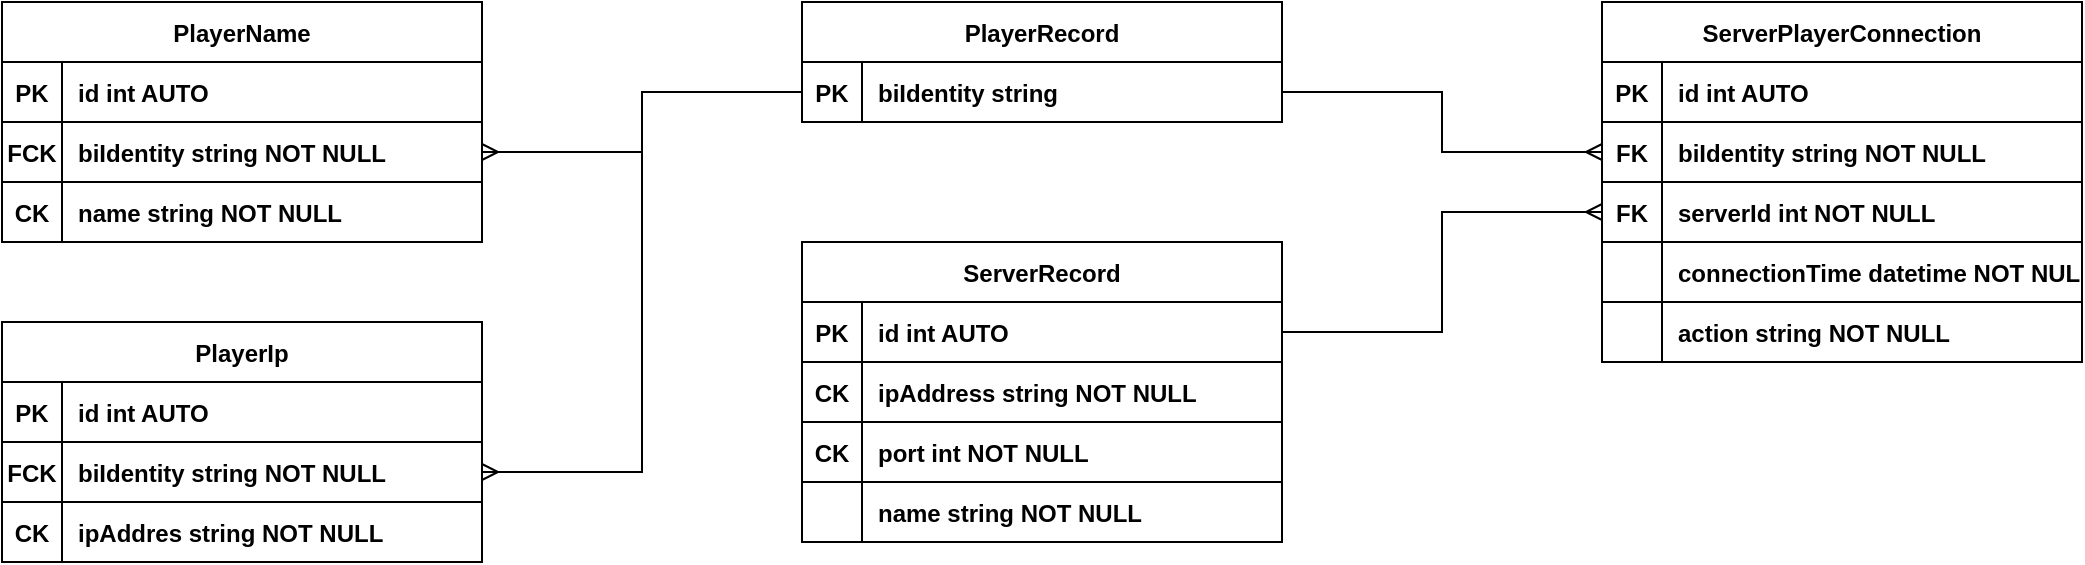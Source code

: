 <mxfile>
    <diagram id="R2lEEEUBdFMjLlhIrx00" name="Page-1">
        <mxGraphModel dx="2176" dy="389" grid="1" gridSize="10" guides="1" tooltips="1" connect="1" arrows="1" fold="1" page="1" pageScale="1" pageWidth="850" pageHeight="1100" math="0" shadow="0" extFonts="Permanent Marker^https://fonts.googleapis.com/css?family=Permanent+Marker">
            <root>
                <mxCell id="0"/>
                <mxCell id="1" parent="0"/>
                <mxCell id="C-vyLk0tnHw3VtMMgP7b-23" value="PlayerRecord" style="shape=table;startSize=30;container=1;collapsible=1;childLayout=tableLayout;fixedRows=1;rowLines=0;fontStyle=1;align=center;resizeLast=1;" parent="1" vertex="1">
                    <mxGeometry x="-80" y="120" width="240" height="60" as="geometry"/>
                </mxCell>
                <mxCell id="C-vyLk0tnHw3VtMMgP7b-24" value="" style="shape=partialRectangle;collapsible=0;dropTarget=0;pointerEvents=0;fillColor=none;points=[[0,0.5],[1,0.5]];portConstraint=eastwest;top=0;left=0;right=0;bottom=1;" parent="C-vyLk0tnHw3VtMMgP7b-23" vertex="1">
                    <mxGeometry y="30" width="240" height="30" as="geometry"/>
                </mxCell>
                <mxCell id="C-vyLk0tnHw3VtMMgP7b-25" value="PK" style="shape=partialRectangle;overflow=hidden;connectable=0;fillColor=none;top=0;left=0;bottom=0;right=0;fontStyle=1;" parent="C-vyLk0tnHw3VtMMgP7b-24" vertex="1">
                    <mxGeometry width="30" height="30" as="geometry">
                        <mxRectangle width="30" height="30" as="alternateBounds"/>
                    </mxGeometry>
                </mxCell>
                <mxCell id="C-vyLk0tnHw3VtMMgP7b-26" value="biIdentity string" style="shape=partialRectangle;overflow=hidden;connectable=0;fillColor=none;top=0;left=0;bottom=0;right=0;align=left;spacingLeft=6;fontStyle=1;" parent="C-vyLk0tnHw3VtMMgP7b-24" vertex="1">
                    <mxGeometry x="30" width="210" height="30" as="geometry">
                        <mxRectangle width="210" height="30" as="alternateBounds"/>
                    </mxGeometry>
                </mxCell>
                <mxCell id="uqsr3a3jMwS-k6f3QOYK-5" value="PlayerName" style="shape=table;startSize=30;container=1;collapsible=1;childLayout=tableLayout;fixedRows=1;rowLines=0;fontStyle=1;align=center;resizeLast=1;" parent="1" vertex="1">
                    <mxGeometry x="-480" y="120" width="240" height="120" as="geometry">
                        <mxRectangle x="-240" y="120" width="110" height="30" as="alternateBounds"/>
                    </mxGeometry>
                </mxCell>
                <mxCell id="uqsr3a3jMwS-k6f3QOYK-6" value="" style="shape=partialRectangle;collapsible=0;dropTarget=0;pointerEvents=0;fillColor=none;points=[[0,0.5],[1,0.5]];portConstraint=eastwest;top=0;left=0;right=0;bottom=1;" parent="uqsr3a3jMwS-k6f3QOYK-5" vertex="1">
                    <mxGeometry y="30" width="240" height="30" as="geometry"/>
                </mxCell>
                <mxCell id="uqsr3a3jMwS-k6f3QOYK-7" value="PK" style="shape=partialRectangle;overflow=hidden;connectable=0;fillColor=none;top=0;left=0;bottom=0;right=0;fontStyle=1;" parent="uqsr3a3jMwS-k6f3QOYK-6" vertex="1">
                    <mxGeometry width="30" height="30" as="geometry">
                        <mxRectangle width="30" height="30" as="alternateBounds"/>
                    </mxGeometry>
                </mxCell>
                <mxCell id="uqsr3a3jMwS-k6f3QOYK-8" value="id int AUTO" style="shape=partialRectangle;overflow=hidden;connectable=0;fillColor=none;top=0;left=0;bottom=0;right=0;align=left;spacingLeft=6;fontStyle=1;" parent="uqsr3a3jMwS-k6f3QOYK-6" vertex="1">
                    <mxGeometry x="30" width="210" height="30" as="geometry">
                        <mxRectangle width="210" height="30" as="alternateBounds"/>
                    </mxGeometry>
                </mxCell>
                <mxCell id="uqsr3a3jMwS-k6f3QOYK-35" value="" style="shape=partialRectangle;collapsible=0;dropTarget=0;pointerEvents=0;fillColor=none;points=[[0,0.5],[1,0.5]];portConstraint=eastwest;top=0;left=0;right=0;bottom=1;" parent="uqsr3a3jMwS-k6f3QOYK-5" vertex="1">
                    <mxGeometry y="60" width="240" height="30" as="geometry"/>
                </mxCell>
                <mxCell id="uqsr3a3jMwS-k6f3QOYK-36" value="FCK" style="shape=partialRectangle;overflow=hidden;connectable=0;fillColor=none;top=0;left=0;bottom=0;right=0;fontStyle=1;" parent="uqsr3a3jMwS-k6f3QOYK-35" vertex="1">
                    <mxGeometry width="30" height="30" as="geometry">
                        <mxRectangle width="30" height="30" as="alternateBounds"/>
                    </mxGeometry>
                </mxCell>
                <mxCell id="uqsr3a3jMwS-k6f3QOYK-37" value="biIdentity string NOT NULL" style="shape=partialRectangle;overflow=hidden;connectable=0;fillColor=none;top=0;left=0;bottom=0;right=0;align=left;spacingLeft=6;fontStyle=1;" parent="uqsr3a3jMwS-k6f3QOYK-35" vertex="1">
                    <mxGeometry x="30" width="210" height="30" as="geometry">
                        <mxRectangle width="210" height="30" as="alternateBounds"/>
                    </mxGeometry>
                </mxCell>
                <mxCell id="uqsr3a3jMwS-k6f3QOYK-39" value="" style="shape=partialRectangle;collapsible=0;dropTarget=0;pointerEvents=0;fillColor=none;points=[[0,0.5],[1,0.5]];portConstraint=eastwest;top=0;left=0;right=0;bottom=1;" parent="uqsr3a3jMwS-k6f3QOYK-5" vertex="1">
                    <mxGeometry y="90" width="240" height="30" as="geometry"/>
                </mxCell>
                <mxCell id="uqsr3a3jMwS-k6f3QOYK-40" value="CK" style="shape=partialRectangle;overflow=hidden;connectable=0;fillColor=none;top=0;left=0;bottom=0;right=0;fontStyle=1;" parent="uqsr3a3jMwS-k6f3QOYK-39" vertex="1">
                    <mxGeometry width="30" height="30" as="geometry">
                        <mxRectangle width="30" height="30" as="alternateBounds"/>
                    </mxGeometry>
                </mxCell>
                <mxCell id="uqsr3a3jMwS-k6f3QOYK-41" value="name string NOT NULL" style="shape=partialRectangle;overflow=hidden;connectable=0;fillColor=none;top=0;left=0;bottom=0;right=0;align=left;spacingLeft=6;fontStyle=1;" parent="uqsr3a3jMwS-k6f3QOYK-39" vertex="1">
                    <mxGeometry x="30" width="210" height="30" as="geometry">
                        <mxRectangle width="210" height="30" as="alternateBounds"/>
                    </mxGeometry>
                </mxCell>
                <mxCell id="uqsr3a3jMwS-k6f3QOYK-38" style="edgeStyle=orthogonalEdgeStyle;rounded=0;orthogonalLoop=1;jettySize=auto;html=1;endArrow=none;endFill=0;startArrow=ERmany;startFill=0;" parent="1" source="uqsr3a3jMwS-k6f3QOYK-35" target="C-vyLk0tnHw3VtMMgP7b-24" edge="1">
                    <mxGeometry relative="1" as="geometry"/>
                </mxCell>
                <mxCell id="uqsr3a3jMwS-k6f3QOYK-42" value="PlayerIp" style="shape=table;startSize=30;container=1;collapsible=1;childLayout=tableLayout;fixedRows=1;rowLines=0;fontStyle=1;align=center;resizeLast=1;" parent="1" vertex="1">
                    <mxGeometry x="-480" y="280" width="240" height="120" as="geometry">
                        <mxRectangle x="-240" y="120" width="110" height="30" as="alternateBounds"/>
                    </mxGeometry>
                </mxCell>
                <mxCell id="uqsr3a3jMwS-k6f3QOYK-43" value="" style="shape=partialRectangle;collapsible=0;dropTarget=0;pointerEvents=0;fillColor=none;points=[[0,0.5],[1,0.5]];portConstraint=eastwest;top=0;left=0;right=0;bottom=1;" parent="uqsr3a3jMwS-k6f3QOYK-42" vertex="1">
                    <mxGeometry y="30" width="240" height="30" as="geometry"/>
                </mxCell>
                <mxCell id="uqsr3a3jMwS-k6f3QOYK-44" value="PK" style="shape=partialRectangle;overflow=hidden;connectable=0;fillColor=none;top=0;left=0;bottom=0;right=0;fontStyle=1;" parent="uqsr3a3jMwS-k6f3QOYK-43" vertex="1">
                    <mxGeometry width="30" height="30" as="geometry">
                        <mxRectangle width="30" height="30" as="alternateBounds"/>
                    </mxGeometry>
                </mxCell>
                <mxCell id="uqsr3a3jMwS-k6f3QOYK-45" value="id int AUTO" style="shape=partialRectangle;overflow=hidden;connectable=0;fillColor=none;top=0;left=0;bottom=0;right=0;align=left;spacingLeft=6;fontStyle=1;" parent="uqsr3a3jMwS-k6f3QOYK-43" vertex="1">
                    <mxGeometry x="30" width="210" height="30" as="geometry">
                        <mxRectangle width="210" height="30" as="alternateBounds"/>
                    </mxGeometry>
                </mxCell>
                <mxCell id="uqsr3a3jMwS-k6f3QOYK-46" value="" style="shape=partialRectangle;collapsible=0;dropTarget=0;pointerEvents=0;fillColor=none;points=[[0,0.5],[1,0.5]];portConstraint=eastwest;top=0;left=0;right=0;bottom=1;" parent="uqsr3a3jMwS-k6f3QOYK-42" vertex="1">
                    <mxGeometry y="60" width="240" height="30" as="geometry"/>
                </mxCell>
                <mxCell id="uqsr3a3jMwS-k6f3QOYK-47" value="FCK" style="shape=partialRectangle;overflow=hidden;connectable=0;fillColor=none;top=0;left=0;bottom=0;right=0;fontStyle=1;" parent="uqsr3a3jMwS-k6f3QOYK-46" vertex="1">
                    <mxGeometry width="30" height="30" as="geometry">
                        <mxRectangle width="30" height="30" as="alternateBounds"/>
                    </mxGeometry>
                </mxCell>
                <mxCell id="uqsr3a3jMwS-k6f3QOYK-48" value="biIdentity string NOT NULL" style="shape=partialRectangle;overflow=hidden;connectable=0;fillColor=none;top=0;left=0;bottom=0;right=0;align=left;spacingLeft=6;fontStyle=1;" parent="uqsr3a3jMwS-k6f3QOYK-46" vertex="1">
                    <mxGeometry x="30" width="210" height="30" as="geometry">
                        <mxRectangle width="210" height="30" as="alternateBounds"/>
                    </mxGeometry>
                </mxCell>
                <mxCell id="uqsr3a3jMwS-k6f3QOYK-49" value="" style="shape=partialRectangle;collapsible=0;dropTarget=0;pointerEvents=0;fillColor=none;points=[[0,0.5],[1,0.5]];portConstraint=eastwest;top=0;left=0;right=0;bottom=1;" parent="uqsr3a3jMwS-k6f3QOYK-42" vertex="1">
                    <mxGeometry y="90" width="240" height="30" as="geometry"/>
                </mxCell>
                <mxCell id="uqsr3a3jMwS-k6f3QOYK-50" value="CK" style="shape=partialRectangle;overflow=hidden;connectable=0;fillColor=none;top=0;left=0;bottom=0;right=0;fontStyle=1;" parent="uqsr3a3jMwS-k6f3QOYK-49" vertex="1">
                    <mxGeometry width="30" height="30" as="geometry">
                        <mxRectangle width="30" height="30" as="alternateBounds"/>
                    </mxGeometry>
                </mxCell>
                <mxCell id="uqsr3a3jMwS-k6f3QOYK-51" value="ipAddres string NOT NULL" style="shape=partialRectangle;overflow=hidden;connectable=0;fillColor=none;top=0;left=0;bottom=0;right=0;align=left;spacingLeft=6;fontStyle=1;" parent="uqsr3a3jMwS-k6f3QOYK-49" vertex="1">
                    <mxGeometry x="30" width="210" height="30" as="geometry">
                        <mxRectangle width="210" height="30" as="alternateBounds"/>
                    </mxGeometry>
                </mxCell>
                <mxCell id="uqsr3a3jMwS-k6f3QOYK-53" style="edgeStyle=orthogonalEdgeStyle;rounded=0;orthogonalLoop=1;jettySize=auto;html=1;endArrow=none;endFill=0;startArrow=ERmany;startFill=0;" parent="1" source="uqsr3a3jMwS-k6f3QOYK-46" target="C-vyLk0tnHw3VtMMgP7b-24" edge="1">
                    <mxGeometry relative="1" as="geometry">
                        <mxPoint x="-230" y="205" as="sourcePoint"/>
                        <mxPoint x="-70" y="175" as="targetPoint"/>
                    </mxGeometry>
                </mxCell>
                <mxCell id="uqsr3a3jMwS-k6f3QOYK-64" value="ServerRecord" style="shape=table;startSize=30;container=1;collapsible=1;childLayout=tableLayout;fixedRows=1;rowLines=0;fontStyle=1;align=center;resizeLast=1;" parent="1" vertex="1">
                    <mxGeometry x="-80" y="240" width="240" height="150" as="geometry"/>
                </mxCell>
                <mxCell id="uqsr3a3jMwS-k6f3QOYK-65" value="" style="shape=partialRectangle;collapsible=0;dropTarget=0;pointerEvents=0;fillColor=none;points=[[0,0.5],[1,0.5]];portConstraint=eastwest;top=0;left=0;right=0;bottom=1;" parent="uqsr3a3jMwS-k6f3QOYK-64" vertex="1">
                    <mxGeometry y="30" width="240" height="30" as="geometry"/>
                </mxCell>
                <mxCell id="uqsr3a3jMwS-k6f3QOYK-66" value="PK" style="shape=partialRectangle;overflow=hidden;connectable=0;fillColor=none;top=0;left=0;bottom=0;right=0;fontStyle=1;" parent="uqsr3a3jMwS-k6f3QOYK-65" vertex="1">
                    <mxGeometry width="30" height="30" as="geometry">
                        <mxRectangle width="30" height="30" as="alternateBounds"/>
                    </mxGeometry>
                </mxCell>
                <mxCell id="uqsr3a3jMwS-k6f3QOYK-67" value="id int AUTO" style="shape=partialRectangle;overflow=hidden;connectable=0;fillColor=none;top=0;left=0;bottom=0;right=0;align=left;spacingLeft=6;fontStyle=1;" parent="uqsr3a3jMwS-k6f3QOYK-65" vertex="1">
                    <mxGeometry x="30" width="210" height="30" as="geometry">
                        <mxRectangle width="210" height="30" as="alternateBounds"/>
                    </mxGeometry>
                </mxCell>
                <mxCell id="uqsr3a3jMwS-k6f3QOYK-68" value="" style="shape=partialRectangle;collapsible=0;dropTarget=0;pointerEvents=0;fillColor=none;points=[[0,0.5],[1,0.5]];portConstraint=eastwest;top=0;left=0;right=0;bottom=1;" parent="uqsr3a3jMwS-k6f3QOYK-64" vertex="1">
                    <mxGeometry y="60" width="240" height="30" as="geometry"/>
                </mxCell>
                <mxCell id="uqsr3a3jMwS-k6f3QOYK-69" value="CK" style="shape=partialRectangle;overflow=hidden;connectable=0;fillColor=none;top=0;left=0;bottom=0;right=0;fontStyle=1;" parent="uqsr3a3jMwS-k6f3QOYK-68" vertex="1">
                    <mxGeometry width="30" height="30" as="geometry">
                        <mxRectangle width="30" height="30" as="alternateBounds"/>
                    </mxGeometry>
                </mxCell>
                <mxCell id="uqsr3a3jMwS-k6f3QOYK-70" value="ipAddress string NOT NULL" style="shape=partialRectangle;overflow=hidden;connectable=0;fillColor=none;top=0;left=0;bottom=0;right=0;align=left;spacingLeft=6;fontStyle=1;" parent="uqsr3a3jMwS-k6f3QOYK-68" vertex="1">
                    <mxGeometry x="30" width="210" height="30" as="geometry">
                        <mxRectangle width="210" height="30" as="alternateBounds"/>
                    </mxGeometry>
                </mxCell>
                <mxCell id="uqsr3a3jMwS-k6f3QOYK-71" value="" style="shape=partialRectangle;collapsible=0;dropTarget=0;pointerEvents=0;fillColor=none;points=[[0,0.5],[1,0.5]];portConstraint=eastwest;top=0;left=0;right=0;bottom=1;" parent="uqsr3a3jMwS-k6f3QOYK-64" vertex="1">
                    <mxGeometry y="90" width="240" height="30" as="geometry"/>
                </mxCell>
                <mxCell id="uqsr3a3jMwS-k6f3QOYK-72" value="CK" style="shape=partialRectangle;overflow=hidden;connectable=0;fillColor=none;top=0;left=0;bottom=0;right=0;fontStyle=1;" parent="uqsr3a3jMwS-k6f3QOYK-71" vertex="1">
                    <mxGeometry width="30" height="30" as="geometry">
                        <mxRectangle width="30" height="30" as="alternateBounds"/>
                    </mxGeometry>
                </mxCell>
                <mxCell id="uqsr3a3jMwS-k6f3QOYK-73" value="port int NOT NULL" style="shape=partialRectangle;overflow=hidden;connectable=0;fillColor=none;top=0;left=0;bottom=0;right=0;align=left;spacingLeft=6;fontStyle=1;" parent="uqsr3a3jMwS-k6f3QOYK-71" vertex="1">
                    <mxGeometry x="30" width="210" height="30" as="geometry">
                        <mxRectangle width="210" height="30" as="alternateBounds"/>
                    </mxGeometry>
                </mxCell>
                <mxCell id="uqsr3a3jMwS-k6f3QOYK-74" value="" style="shape=partialRectangle;collapsible=0;dropTarget=0;pointerEvents=0;fillColor=none;points=[[0,0.5],[1,0.5]];portConstraint=eastwest;top=0;left=0;right=0;bottom=1;" parent="uqsr3a3jMwS-k6f3QOYK-64" vertex="1">
                    <mxGeometry y="120" width="240" height="30" as="geometry"/>
                </mxCell>
                <mxCell id="uqsr3a3jMwS-k6f3QOYK-75" value="" style="shape=partialRectangle;overflow=hidden;connectable=0;fillColor=none;top=0;left=0;bottom=0;right=0;fontStyle=1;" parent="uqsr3a3jMwS-k6f3QOYK-74" vertex="1">
                    <mxGeometry width="30" height="30" as="geometry">
                        <mxRectangle width="30" height="30" as="alternateBounds"/>
                    </mxGeometry>
                </mxCell>
                <mxCell id="uqsr3a3jMwS-k6f3QOYK-76" value="name string NOT NULL" style="shape=partialRectangle;overflow=hidden;connectable=0;fillColor=none;top=0;left=0;bottom=0;right=0;align=left;spacingLeft=6;fontStyle=1;" parent="uqsr3a3jMwS-k6f3QOYK-74" vertex="1">
                    <mxGeometry x="30" width="210" height="30" as="geometry">
                        <mxRectangle width="210" height="30" as="alternateBounds"/>
                    </mxGeometry>
                </mxCell>
                <mxCell id="uqsr3a3jMwS-k6f3QOYK-77" value="ServerPlayerConnection" style="shape=table;startSize=30;container=1;collapsible=1;childLayout=tableLayout;fixedRows=1;rowLines=0;fontStyle=1;align=center;resizeLast=1;" parent="1" vertex="1">
                    <mxGeometry x="320" y="120" width="240" height="180" as="geometry"/>
                </mxCell>
                <mxCell id="uqsr3a3jMwS-k6f3QOYK-78" value="" style="shape=partialRectangle;collapsible=0;dropTarget=0;pointerEvents=0;fillColor=none;points=[[0,0.5],[1,0.5]];portConstraint=eastwest;top=0;left=0;right=0;bottom=1;" parent="uqsr3a3jMwS-k6f3QOYK-77" vertex="1">
                    <mxGeometry y="30" width="240" height="30" as="geometry"/>
                </mxCell>
                <mxCell id="uqsr3a3jMwS-k6f3QOYK-79" value="PK" style="shape=partialRectangle;overflow=hidden;connectable=0;fillColor=none;top=0;left=0;bottom=0;right=0;fontStyle=1;" parent="uqsr3a3jMwS-k6f3QOYK-78" vertex="1">
                    <mxGeometry width="30" height="30" as="geometry">
                        <mxRectangle width="30" height="30" as="alternateBounds"/>
                    </mxGeometry>
                </mxCell>
                <mxCell id="uqsr3a3jMwS-k6f3QOYK-80" value="id int AUTO" style="shape=partialRectangle;overflow=hidden;connectable=0;fillColor=none;top=0;left=0;bottom=0;right=0;align=left;spacingLeft=6;fontStyle=1;" parent="uqsr3a3jMwS-k6f3QOYK-78" vertex="1">
                    <mxGeometry x="30" width="210" height="30" as="geometry">
                        <mxRectangle width="210" height="30" as="alternateBounds"/>
                    </mxGeometry>
                </mxCell>
                <mxCell id="uqsr3a3jMwS-k6f3QOYK-81" value="" style="shape=partialRectangle;collapsible=0;dropTarget=0;pointerEvents=0;fillColor=none;points=[[0,0.5],[1,0.5]];portConstraint=eastwest;top=0;left=0;right=0;bottom=1;" parent="uqsr3a3jMwS-k6f3QOYK-77" vertex="1">
                    <mxGeometry y="60" width="240" height="30" as="geometry"/>
                </mxCell>
                <mxCell id="uqsr3a3jMwS-k6f3QOYK-82" value="FK" style="shape=partialRectangle;overflow=hidden;connectable=0;fillColor=none;top=0;left=0;bottom=0;right=0;fontStyle=1;" parent="uqsr3a3jMwS-k6f3QOYK-81" vertex="1">
                    <mxGeometry width="30" height="30" as="geometry">
                        <mxRectangle width="30" height="30" as="alternateBounds"/>
                    </mxGeometry>
                </mxCell>
                <mxCell id="uqsr3a3jMwS-k6f3QOYK-83" value="biIdentity string NOT NULL" style="shape=partialRectangle;overflow=hidden;connectable=0;fillColor=none;top=0;left=0;bottom=0;right=0;align=left;spacingLeft=6;fontStyle=1;" parent="uqsr3a3jMwS-k6f3QOYK-81" vertex="1">
                    <mxGeometry x="30" width="210" height="30" as="geometry">
                        <mxRectangle width="210" height="30" as="alternateBounds"/>
                    </mxGeometry>
                </mxCell>
                <mxCell id="uqsr3a3jMwS-k6f3QOYK-84" value="" style="shape=partialRectangle;collapsible=0;dropTarget=0;pointerEvents=0;fillColor=none;points=[[0,0.5],[1,0.5]];portConstraint=eastwest;top=0;left=0;right=0;bottom=1;" parent="uqsr3a3jMwS-k6f3QOYK-77" vertex="1">
                    <mxGeometry y="90" width="240" height="30" as="geometry"/>
                </mxCell>
                <mxCell id="uqsr3a3jMwS-k6f3QOYK-85" value="FK" style="shape=partialRectangle;overflow=hidden;connectable=0;fillColor=none;top=0;left=0;bottom=0;right=0;fontStyle=1;" parent="uqsr3a3jMwS-k6f3QOYK-84" vertex="1">
                    <mxGeometry width="30" height="30" as="geometry">
                        <mxRectangle width="30" height="30" as="alternateBounds"/>
                    </mxGeometry>
                </mxCell>
                <mxCell id="uqsr3a3jMwS-k6f3QOYK-86" value="serverId int NOT NULL" style="shape=partialRectangle;overflow=hidden;connectable=0;fillColor=none;top=0;left=0;bottom=0;right=0;align=left;spacingLeft=6;fontStyle=1;" parent="uqsr3a3jMwS-k6f3QOYK-84" vertex="1">
                    <mxGeometry x="30" width="210" height="30" as="geometry">
                        <mxRectangle width="210" height="30" as="alternateBounds"/>
                    </mxGeometry>
                </mxCell>
                <mxCell id="uqsr3a3jMwS-k6f3QOYK-87" value="" style="shape=partialRectangle;collapsible=0;dropTarget=0;pointerEvents=0;fillColor=none;points=[[0,0.5],[1,0.5]];portConstraint=eastwest;top=0;left=0;right=0;bottom=1;" parent="uqsr3a3jMwS-k6f3QOYK-77" vertex="1">
                    <mxGeometry y="120" width="240" height="30" as="geometry"/>
                </mxCell>
                <mxCell id="uqsr3a3jMwS-k6f3QOYK-88" value="" style="shape=partialRectangle;overflow=hidden;connectable=0;fillColor=none;top=0;left=0;bottom=0;right=0;fontStyle=1;" parent="uqsr3a3jMwS-k6f3QOYK-87" vertex="1">
                    <mxGeometry width="30" height="30" as="geometry">
                        <mxRectangle width="30" height="30" as="alternateBounds"/>
                    </mxGeometry>
                </mxCell>
                <mxCell id="uqsr3a3jMwS-k6f3QOYK-89" value="connectionTime datetime NOT NULL" style="shape=partialRectangle;overflow=hidden;connectable=0;fillColor=none;top=0;left=0;bottom=0;right=0;align=left;spacingLeft=6;fontStyle=1;" parent="uqsr3a3jMwS-k6f3QOYK-87" vertex="1">
                    <mxGeometry x="30" width="210" height="30" as="geometry">
                        <mxRectangle width="210" height="30" as="alternateBounds"/>
                    </mxGeometry>
                </mxCell>
                <mxCell id="uqsr3a3jMwS-k6f3QOYK-90" value="" style="shape=partialRectangle;collapsible=0;dropTarget=0;pointerEvents=0;fillColor=none;points=[[0,0.5],[1,0.5]];portConstraint=eastwest;top=0;left=0;right=0;bottom=1;" parent="uqsr3a3jMwS-k6f3QOYK-77" vertex="1">
                    <mxGeometry y="150" width="240" height="30" as="geometry"/>
                </mxCell>
                <mxCell id="uqsr3a3jMwS-k6f3QOYK-91" value="" style="shape=partialRectangle;overflow=hidden;connectable=0;fillColor=none;top=0;left=0;bottom=0;right=0;fontStyle=1;" parent="uqsr3a3jMwS-k6f3QOYK-90" vertex="1">
                    <mxGeometry width="30" height="30" as="geometry">
                        <mxRectangle width="30" height="30" as="alternateBounds"/>
                    </mxGeometry>
                </mxCell>
                <mxCell id="uqsr3a3jMwS-k6f3QOYK-92" value="action string NOT NULL" style="shape=partialRectangle;overflow=hidden;connectable=0;fillColor=none;top=0;left=0;bottom=0;right=0;align=left;spacingLeft=6;fontStyle=1;" parent="uqsr3a3jMwS-k6f3QOYK-90" vertex="1">
                    <mxGeometry x="30" width="210" height="30" as="geometry">
                        <mxRectangle width="210" height="30" as="alternateBounds"/>
                    </mxGeometry>
                </mxCell>
                <mxCell id="uqsr3a3jMwS-k6f3QOYK-93" style="edgeStyle=orthogonalEdgeStyle;rounded=0;orthogonalLoop=1;jettySize=auto;html=1;endArrow=none;endFill=0;startArrow=ERmany;startFill=0;" parent="1" source="uqsr3a3jMwS-k6f3QOYK-81" target="C-vyLk0tnHw3VtMMgP7b-24" edge="1">
                    <mxGeometry relative="1" as="geometry">
                        <mxPoint x="265" y="410" as="sourcePoint"/>
                        <mxPoint x="425" y="380" as="targetPoint"/>
                    </mxGeometry>
                </mxCell>
                <mxCell id="uqsr3a3jMwS-k6f3QOYK-94" style="edgeStyle=orthogonalEdgeStyle;rounded=0;orthogonalLoop=1;jettySize=auto;html=1;endArrow=none;endFill=0;startArrow=ERmany;startFill=0;entryX=1;entryY=0.5;entryDx=0;entryDy=0;" parent="1" source="uqsr3a3jMwS-k6f3QOYK-84" target="uqsr3a3jMwS-k6f3QOYK-65" edge="1">
                    <mxGeometry relative="1" as="geometry">
                        <mxPoint x="265" y="570" as="sourcePoint"/>
                        <mxPoint x="425" y="380" as="targetPoint"/>
                    </mxGeometry>
                </mxCell>
            </root>
        </mxGraphModel>
    </diagram>
</mxfile>